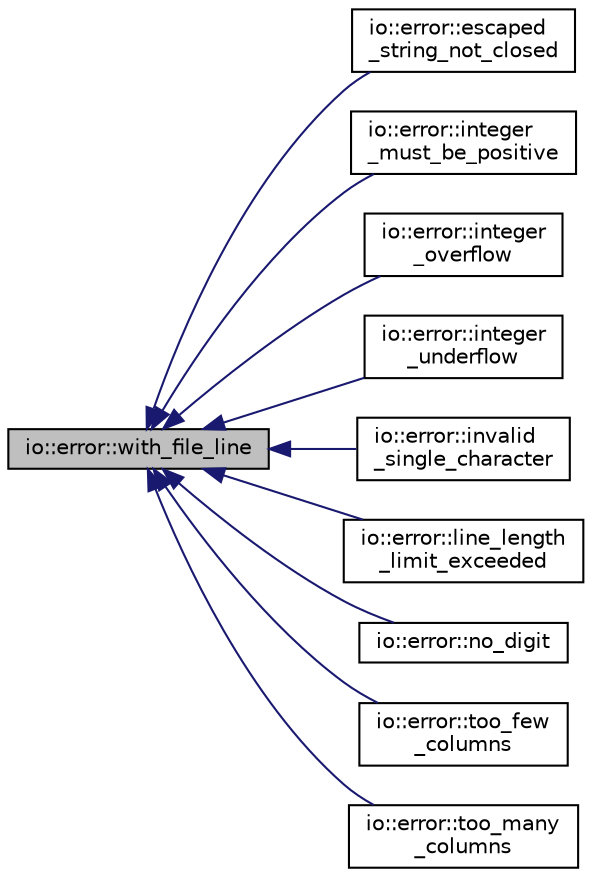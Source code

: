 digraph "io::error::with_file_line"
{
  edge [fontname="Helvetica",fontsize="10",labelfontname="Helvetica",labelfontsize="10"];
  node [fontname="Helvetica",fontsize="10",shape=record];
  rankdir="LR";
  Node0 [label="io::error::with_file_line",height=0.2,width=0.4,color="black", fillcolor="grey75", style="filled", fontcolor="black"];
  Node0 -> Node1 [dir="back",color="midnightblue",fontsize="10",style="solid",fontname="Helvetica"];
  Node1 [label="io::error::escaped\l_string_not_closed",height=0.2,width=0.4,color="black", fillcolor="white", style="filled",URL="$structio_1_1error_1_1escaped__string__not__closed.html"];
  Node0 -> Node2 [dir="back",color="midnightblue",fontsize="10",style="solid",fontname="Helvetica"];
  Node2 [label="io::error::integer\l_must_be_positive",height=0.2,width=0.4,color="black", fillcolor="white", style="filled",URL="$structio_1_1error_1_1integer__must__be__positive.html"];
  Node0 -> Node3 [dir="back",color="midnightblue",fontsize="10",style="solid",fontname="Helvetica"];
  Node3 [label="io::error::integer\l_overflow",height=0.2,width=0.4,color="black", fillcolor="white", style="filled",URL="$structio_1_1error_1_1integer__overflow.html"];
  Node0 -> Node4 [dir="back",color="midnightblue",fontsize="10",style="solid",fontname="Helvetica"];
  Node4 [label="io::error::integer\l_underflow",height=0.2,width=0.4,color="black", fillcolor="white", style="filled",URL="$structio_1_1error_1_1integer__underflow.html"];
  Node0 -> Node5 [dir="back",color="midnightblue",fontsize="10",style="solid",fontname="Helvetica"];
  Node5 [label="io::error::invalid\l_single_character",height=0.2,width=0.4,color="black", fillcolor="white", style="filled",URL="$structio_1_1error_1_1invalid__single__character.html"];
  Node0 -> Node6 [dir="back",color="midnightblue",fontsize="10",style="solid",fontname="Helvetica"];
  Node6 [label="io::error::line_length\l_limit_exceeded",height=0.2,width=0.4,color="black", fillcolor="white", style="filled",URL="$structio_1_1error_1_1line__length__limit__exceeded.html"];
  Node0 -> Node7 [dir="back",color="midnightblue",fontsize="10",style="solid",fontname="Helvetica"];
  Node7 [label="io::error::no_digit",height=0.2,width=0.4,color="black", fillcolor="white", style="filled",URL="$structio_1_1error_1_1no__digit.html"];
  Node0 -> Node8 [dir="back",color="midnightblue",fontsize="10",style="solid",fontname="Helvetica"];
  Node8 [label="io::error::too_few\l_columns",height=0.2,width=0.4,color="black", fillcolor="white", style="filled",URL="$structio_1_1error_1_1too__few__columns.html"];
  Node0 -> Node9 [dir="back",color="midnightblue",fontsize="10",style="solid",fontname="Helvetica"];
  Node9 [label="io::error::too_many\l_columns",height=0.2,width=0.4,color="black", fillcolor="white", style="filled",URL="$structio_1_1error_1_1too__many__columns.html"];
}
